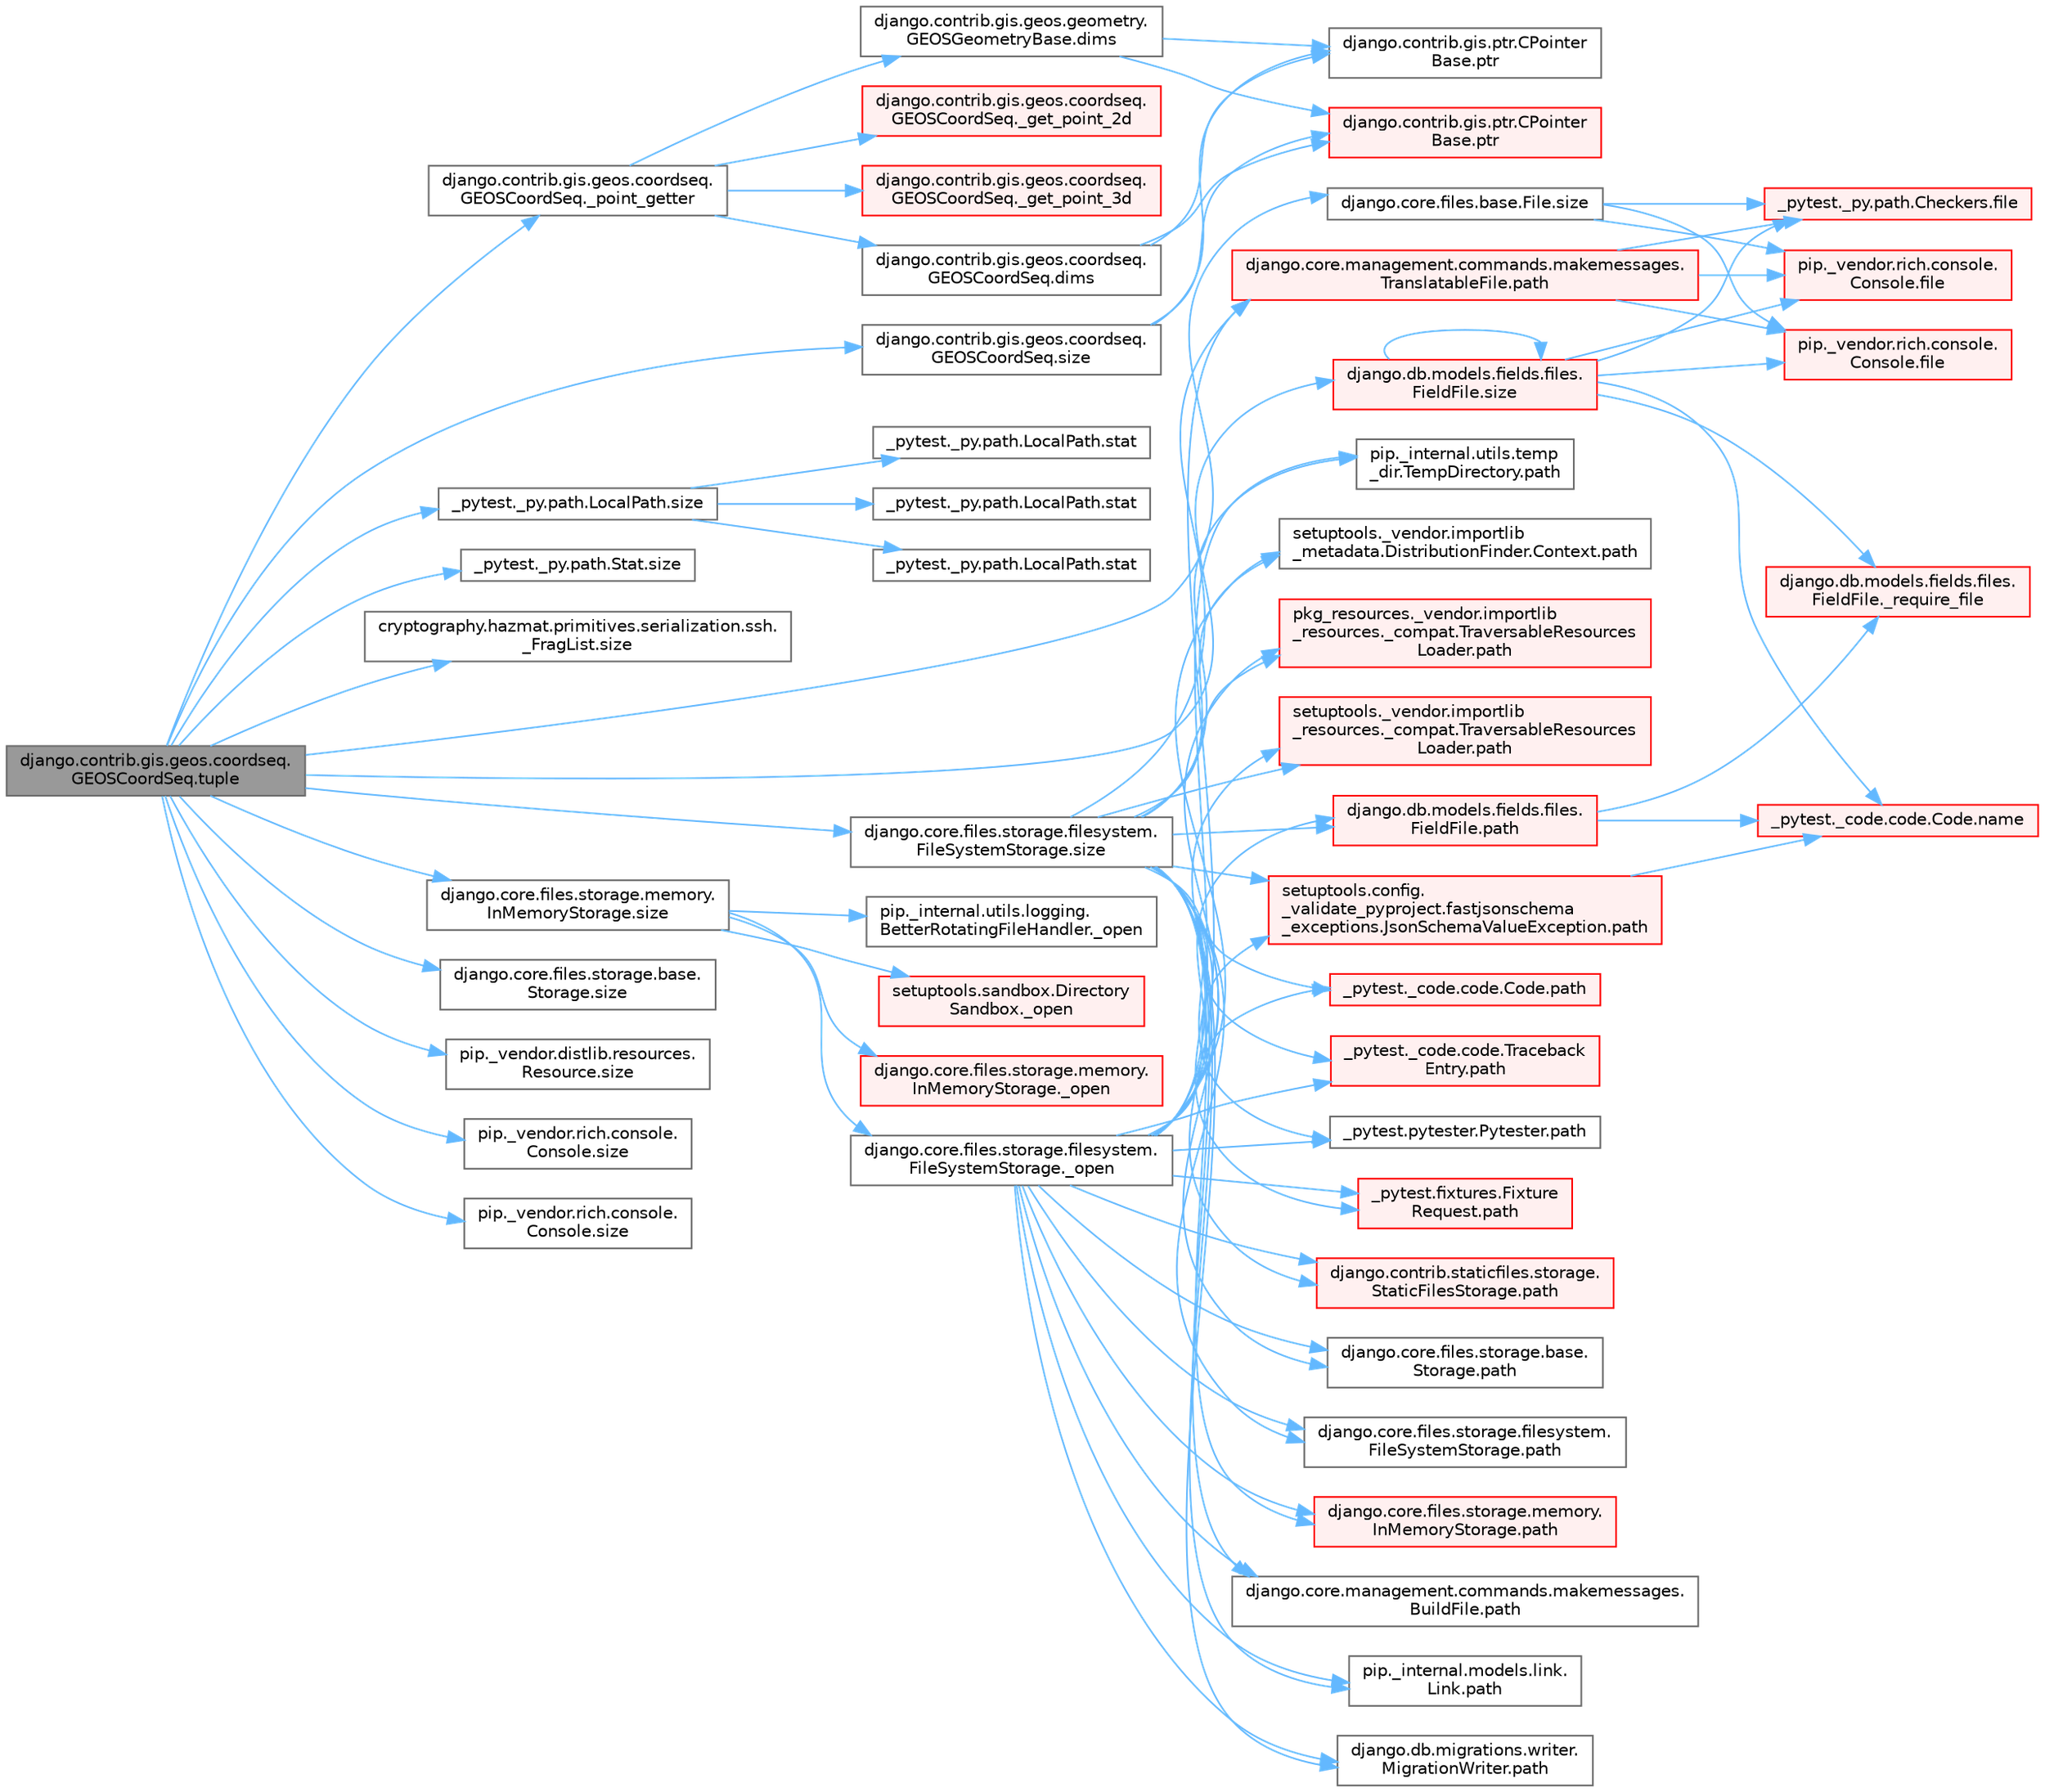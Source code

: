 digraph "django.contrib.gis.geos.coordseq.GEOSCoordSeq.tuple"
{
 // LATEX_PDF_SIZE
  bgcolor="transparent";
  edge [fontname=Helvetica,fontsize=10,labelfontname=Helvetica,labelfontsize=10];
  node [fontname=Helvetica,fontsize=10,shape=box,height=0.2,width=0.4];
  rankdir="LR";
  Node1 [id="Node000001",label="django.contrib.gis.geos.coordseq.\lGEOSCoordSeq.tuple",height=0.2,width=0.4,color="gray40", fillcolor="grey60", style="filled", fontcolor="black",tooltip=" "];
  Node1 -> Node2 [id="edge1_Node000001_Node000002",color="steelblue1",style="solid",tooltip=" "];
  Node2 [id="Node000002",label="django.contrib.gis.geos.coordseq.\lGEOSCoordSeq._point_getter",height=0.2,width=0.4,color="grey40", fillcolor="white", style="filled",URL="$classdjango_1_1contrib_1_1gis_1_1geos_1_1coordseq_1_1_g_e_o_s_coord_seq.html#a48cc169212458647a003cee186c08fd5",tooltip=" "];
  Node2 -> Node3 [id="edge2_Node000002_Node000003",color="steelblue1",style="solid",tooltip=" "];
  Node3 [id="Node000003",label="django.contrib.gis.geos.coordseq.\lGEOSCoordSeq._get_point_2d",height=0.2,width=0.4,color="red", fillcolor="#FFF0F0", style="filled",URL="$classdjango_1_1contrib_1_1gis_1_1geos_1_1coordseq_1_1_g_e_o_s_coord_seq.html#a857451981f1065d17a7ebd9c75f4c6b3",tooltip=" "];
  Node2 -> Node9 [id="edge3_Node000002_Node000009",color="steelblue1",style="solid",tooltip=" "];
  Node9 [id="Node000009",label="django.contrib.gis.geos.coordseq.\lGEOSCoordSeq._get_point_3d",height=0.2,width=0.4,color="red", fillcolor="#FFF0F0", style="filled",URL="$classdjango_1_1contrib_1_1gis_1_1geos_1_1coordseq_1_1_g_e_o_s_coord_seq.html#a46fdcf149c39b8939dac96a358a631b5",tooltip=" "];
  Node2 -> Node11 [id="edge4_Node000002_Node000011",color="steelblue1",style="solid",tooltip=" "];
  Node11 [id="Node000011",label="django.contrib.gis.geos.coordseq.\lGEOSCoordSeq.dims",height=0.2,width=0.4,color="grey40", fillcolor="white", style="filled",URL="$classdjango_1_1contrib_1_1gis_1_1geos_1_1coordseq_1_1_g_e_o_s_coord_seq.html#a838e00178a5e7b0829995c4ee08989d3",tooltip=" "];
  Node11 -> Node6 [id="edge5_Node000011_Node000006",color="steelblue1",style="solid",tooltip=" "];
  Node6 [id="Node000006",label="django.contrib.gis.ptr.CPointer\lBase.ptr",height=0.2,width=0.4,color="red", fillcolor="#FFF0F0", style="filled",URL="$classdjango_1_1contrib_1_1gis_1_1ptr_1_1_c_pointer_base.html#a55873c889d27c42497c5a832c24e041b",tooltip=" "];
  Node11 -> Node8 [id="edge6_Node000011_Node000008",color="steelblue1",style="solid",tooltip=" "];
  Node8 [id="Node000008",label="django.contrib.gis.ptr.CPointer\lBase.ptr",height=0.2,width=0.4,color="grey40", fillcolor="white", style="filled",URL="$classdjango_1_1contrib_1_1gis_1_1ptr_1_1_c_pointer_base.html#a73d2e45828ab4d985549c571852996fa",tooltip=" "];
  Node2 -> Node12 [id="edge7_Node000002_Node000012",color="steelblue1",style="solid",tooltip=" "];
  Node12 [id="Node000012",label="django.contrib.gis.geos.geometry.\lGEOSGeometryBase.dims",height=0.2,width=0.4,color="grey40", fillcolor="white", style="filled",URL="$classdjango_1_1contrib_1_1gis_1_1geos_1_1geometry_1_1_g_e_o_s_geometry_base.html#a5096452329ee0d46fa68b61f8b84825b",tooltip=" "];
  Node12 -> Node6 [id="edge8_Node000012_Node000006",color="steelblue1",style="solid",tooltip=" "];
  Node12 -> Node8 [id="edge9_Node000012_Node000008",color="steelblue1",style="solid",tooltip=" "];
  Node1 -> Node13 [id="edge10_Node000001_Node000013",color="steelblue1",style="solid",tooltip=" "];
  Node13 [id="Node000013",label="_pytest._py.path.LocalPath.size",height=0.2,width=0.4,color="grey40", fillcolor="white", style="filled",URL="$class__pytest_1_1__py_1_1path_1_1_local_path.html#a01312293d7ed99c7153402aa1c228012",tooltip=" "];
  Node13 -> Node14 [id="edge11_Node000013_Node000014",color="steelblue1",style="solid",tooltip=" "];
  Node14 [id="Node000014",label="_pytest._py.path.LocalPath.stat",height=0.2,width=0.4,color="grey40", fillcolor="white", style="filled",URL="$class__pytest_1_1__py_1_1path_1_1_local_path.html#a145ecd9c3ed3cd34920b230208085c2c",tooltip=" "];
  Node13 -> Node15 [id="edge12_Node000013_Node000015",color="steelblue1",style="solid",tooltip=" "];
  Node15 [id="Node000015",label="_pytest._py.path.LocalPath.stat",height=0.2,width=0.4,color="grey40", fillcolor="white", style="filled",URL="$class__pytest_1_1__py_1_1path_1_1_local_path.html#a9154d645f61377b8d03ec6dc645b748e",tooltip=" "];
  Node13 -> Node16 [id="edge13_Node000013_Node000016",color="steelblue1",style="solid",tooltip=" "];
  Node16 [id="Node000016",label="_pytest._py.path.LocalPath.stat",height=0.2,width=0.4,color="grey40", fillcolor="white", style="filled",URL="$class__pytest_1_1__py_1_1path_1_1_local_path.html#af160fd9c49c4eaf2024f17cea3a726a8",tooltip=" "];
  Node1 -> Node17 [id="edge14_Node000001_Node000017",color="steelblue1",style="solid",tooltip=" "];
  Node17 [id="Node000017",label="_pytest._py.path.Stat.size",height=0.2,width=0.4,color="grey40", fillcolor="white", style="filled",URL="$class__pytest_1_1__py_1_1path_1_1_stat.html#a206ba7bd29fc72352b3af66d7a7aafef",tooltip=" "];
  Node1 -> Node18 [id="edge15_Node000001_Node000018",color="steelblue1",style="solid",tooltip=" "];
  Node18 [id="Node000018",label="cryptography.hazmat.primitives.serialization.ssh.\l_FragList.size",height=0.2,width=0.4,color="grey40", fillcolor="white", style="filled",URL="$classcryptography_1_1hazmat_1_1primitives_1_1serialization_1_1ssh_1_1___frag_list.html#a7e9d0a2bab129dc613ec19fe73f24252",tooltip=" "];
  Node1 -> Node19 [id="edge16_Node000001_Node000019",color="steelblue1",style="solid",tooltip=" "];
  Node19 [id="Node000019",label="django.contrib.gis.geos.coordseq.\lGEOSCoordSeq.size",height=0.2,width=0.4,color="grey40", fillcolor="white", style="filled",URL="$classdjango_1_1contrib_1_1gis_1_1geos_1_1coordseq_1_1_g_e_o_s_coord_seq.html#a918c80def6f7235c7da41e8aaf614fa6",tooltip=" "];
  Node19 -> Node6 [id="edge17_Node000019_Node000006",color="steelblue1",style="solid",tooltip=" "];
  Node19 -> Node8 [id="edge18_Node000019_Node000008",color="steelblue1",style="solid",tooltip=" "];
  Node1 -> Node20 [id="edge19_Node000001_Node000020",color="steelblue1",style="solid",tooltip=" "];
  Node20 [id="Node000020",label="django.core.files.base.File.size",height=0.2,width=0.4,color="grey40", fillcolor="white", style="filled",URL="$classdjango_1_1core_1_1files_1_1base_1_1_file.html#abe624c2bbb9a5c895e8d99ec7de4fd3d",tooltip=" "];
  Node20 -> Node21 [id="edge20_Node000020_Node000021",color="steelblue1",style="solid",tooltip=" "];
  Node21 [id="Node000021",label="_pytest._py.path.Checkers.file",height=0.2,width=0.4,color="red", fillcolor="#FFF0F0", style="filled",URL="$class__pytest_1_1__py_1_1path_1_1_checkers.html#a53705ca38cbf2fb29d34914af4b5003d",tooltip=" "];
  Node20 -> Node23 [id="edge21_Node000020_Node000023",color="steelblue1",style="solid",tooltip=" "];
  Node23 [id="Node000023",label="pip._vendor.rich.console.\lConsole.file",height=0.2,width=0.4,color="red", fillcolor="#FFF0F0", style="filled",URL="$classpip_1_1__vendor_1_1rich_1_1console_1_1_console.html#af37c1c8bfe4a9b4dcd3b0ff2d14357bf",tooltip=" "];
  Node20 -> Node27 [id="edge22_Node000020_Node000027",color="steelblue1",style="solid",tooltip=" "];
  Node27 [id="Node000027",label="pip._vendor.rich.console.\lConsole.file",height=0.2,width=0.4,color="red", fillcolor="#FFF0F0", style="filled",URL="$classpip_1_1__vendor_1_1rich_1_1console_1_1_console.html#aeea14249658b94049a5be89c15fd5bc1",tooltip=" "];
  Node1 -> Node28 [id="edge23_Node000001_Node000028",color="steelblue1",style="solid",tooltip=" "];
  Node28 [id="Node000028",label="django.core.files.storage.base.\lStorage.size",height=0.2,width=0.4,color="grey40", fillcolor="white", style="filled",URL="$classdjango_1_1core_1_1files_1_1storage_1_1base_1_1_storage.html#a135bb0f4147e20b20d038cdc2304dd78",tooltip=" "];
  Node1 -> Node29 [id="edge24_Node000001_Node000029",color="steelblue1",style="solid",tooltip=" "];
  Node29 [id="Node000029",label="django.core.files.storage.filesystem.\lFileSystemStorage.size",height=0.2,width=0.4,color="grey40", fillcolor="white", style="filled",URL="$classdjango_1_1core_1_1files_1_1storage_1_1filesystem_1_1_file_system_storage.html#a6e5dbaebdedc839f8a2869922a7181de",tooltip=" "];
  Node29 -> Node30 [id="edge25_Node000029_Node000030",color="steelblue1",style="solid",tooltip=" "];
  Node30 [id="Node000030",label="_pytest._code.code.Code.path",height=0.2,width=0.4,color="red", fillcolor="#FFF0F0", style="filled",URL="$class__pytest_1_1__code_1_1code_1_1_code.html#a1dae55e90750fe77c7517f806a14d864",tooltip=" "];
  Node29 -> Node41 [id="edge26_Node000029_Node000041",color="steelblue1",style="solid",tooltip=" "];
  Node41 [id="Node000041",label="_pytest._code.code.Traceback\lEntry.path",height=0.2,width=0.4,color="red", fillcolor="#FFF0F0", style="filled",URL="$class__pytest_1_1__code_1_1code_1_1_traceback_entry.html#a5a88b9ae4623733566450a9e7d8387c0",tooltip=" "];
  Node29 -> Node43 [id="edge27_Node000029_Node000043",color="steelblue1",style="solid",tooltip=" "];
  Node43 [id="Node000043",label="_pytest.fixtures.Fixture\lRequest.path",height=0.2,width=0.4,color="red", fillcolor="#FFF0F0", style="filled",URL="$class__pytest_1_1fixtures_1_1_fixture_request.html#a6f6db59812d121b54cd67d5e434e1451",tooltip=" "];
  Node29 -> Node49 [id="edge28_Node000029_Node000049",color="steelblue1",style="solid",tooltip=" "];
  Node49 [id="Node000049",label="_pytest.pytester.Pytester.path",height=0.2,width=0.4,color="grey40", fillcolor="white", style="filled",URL="$class__pytest_1_1pytester_1_1_pytester.html#a403c804f74a87f5e5705774fa896cc1f",tooltip=" "];
  Node29 -> Node50 [id="edge29_Node000029_Node000050",color="steelblue1",style="solid",tooltip=" "];
  Node50 [id="Node000050",label="django.contrib.staticfiles.storage.\lStaticFilesStorage.path",height=0.2,width=0.4,color="red", fillcolor="#FFF0F0", style="filled",URL="$classdjango_1_1contrib_1_1staticfiles_1_1storage_1_1_static_files_storage.html#a4e96cc92fbde7423d1b74f3a50fc0bf6",tooltip=" "];
  Node29 -> Node487 [id="edge30_Node000029_Node000487",color="steelblue1",style="solid",tooltip=" "];
  Node487 [id="Node000487",label="django.core.files.storage.base.\lStorage.path",height=0.2,width=0.4,color="grey40", fillcolor="white", style="filled",URL="$classdjango_1_1core_1_1files_1_1storage_1_1base_1_1_storage.html#a9be8d49a55131dbbab2c5fd57f7e772c",tooltip=" "];
  Node29 -> Node488 [id="edge31_Node000029_Node000488",color="steelblue1",style="solid",tooltip=" "];
  Node488 [id="Node000488",label="django.core.files.storage.filesystem.\lFileSystemStorage.path",height=0.2,width=0.4,color="grey40", fillcolor="white", style="filled",URL="$classdjango_1_1core_1_1files_1_1storage_1_1filesystem_1_1_file_system_storage.html#abf8a7e88eedec3e1b2ea965cc0858d17",tooltip=" "];
  Node29 -> Node489 [id="edge32_Node000029_Node000489",color="steelblue1",style="solid",tooltip=" "];
  Node489 [id="Node000489",label="django.core.files.storage.memory.\lInMemoryStorage.path",height=0.2,width=0.4,color="red", fillcolor="#FFF0F0", style="filled",URL="$classdjango_1_1core_1_1files_1_1storage_1_1memory_1_1_in_memory_storage.html#a466c8e28fd11839318d2e4454b8ef89f",tooltip=" "];
  Node29 -> Node493 [id="edge33_Node000029_Node000493",color="steelblue1",style="solid",tooltip=" "];
  Node493 [id="Node000493",label="django.core.management.commands.makemessages.\lBuildFile.path",height=0.2,width=0.4,color="grey40", fillcolor="white", style="filled",URL="$classdjango_1_1core_1_1management_1_1commands_1_1makemessages_1_1_build_file.html#ac06388718e902543bc00a7c6565105fc",tooltip=" "];
  Node29 -> Node494 [id="edge34_Node000029_Node000494",color="steelblue1",style="solid",tooltip=" "];
  Node494 [id="Node000494",label="django.core.management.commands.makemessages.\lTranslatableFile.path",height=0.2,width=0.4,color="red", fillcolor="#FFF0F0", style="filled",URL="$classdjango_1_1core_1_1management_1_1commands_1_1makemessages_1_1_translatable_file.html#ad851d5e6b8a65f5915ccfd4a30fb8026",tooltip=" "];
  Node494 -> Node21 [id="edge35_Node000494_Node000021",color="steelblue1",style="solid",tooltip=" "];
  Node494 -> Node23 [id="edge36_Node000494_Node000023",color="steelblue1",style="solid",tooltip=" "];
  Node494 -> Node27 [id="edge37_Node000494_Node000027",color="steelblue1",style="solid",tooltip=" "];
  Node29 -> Node495 [id="edge38_Node000029_Node000495",color="steelblue1",style="solid",tooltip=" "];
  Node495 [id="Node000495",label="django.db.migrations.writer.\lMigrationWriter.path",height=0.2,width=0.4,color="grey40", fillcolor="white", style="filled",URL="$classdjango_1_1db_1_1migrations_1_1writer_1_1_migration_writer.html#a45469d67e8f80996c982470d36136184",tooltip=" "];
  Node29 -> Node496 [id="edge39_Node000029_Node000496",color="steelblue1",style="solid",tooltip=" "];
  Node496 [id="Node000496",label="django.db.models.fields.files.\lFieldFile.path",height=0.2,width=0.4,color="red", fillcolor="#FFF0F0", style="filled",URL="$classdjango_1_1db_1_1models_1_1fields_1_1files_1_1_field_file.html#ae91c4ed0643fb9bd8959d0db8eb44f80",tooltip=" "];
  Node496 -> Node497 [id="edge40_Node000496_Node000497",color="steelblue1",style="solid",tooltip=" "];
  Node497 [id="Node000497",label="django.db.models.fields.files.\lFieldFile._require_file",height=0.2,width=0.4,color="red", fillcolor="#FFF0F0", style="filled",URL="$classdjango_1_1db_1_1models_1_1fields_1_1files_1_1_field_file.html#a1cac893f5b8a18de2457265f1bf93b47",tooltip=" "];
  Node496 -> Node415 [id="edge41_Node000496_Node000415",color="steelblue1",style="solid",tooltip=" "];
  Node415 [id="Node000415",label="_pytest._code.code.Code.name",height=0.2,width=0.4,color="red", fillcolor="#FFF0F0", style="filled",URL="$class__pytest_1_1__code_1_1code_1_1_code.html#a1f3cbc53ca6df4a1bab12183694b6e78",tooltip=" "];
  Node29 -> Node592 [id="edge42_Node000029_Node000592",color="steelblue1",style="solid",tooltip=" "];
  Node592 [id="Node000592",label="pip._internal.models.link.\lLink.path",height=0.2,width=0.4,color="grey40", fillcolor="white", style="filled",URL="$classpip_1_1__internal_1_1models_1_1link_1_1_link.html#a30f454216dcb615e3ed986238490f180",tooltip=" "];
  Node29 -> Node593 [id="edge43_Node000029_Node000593",color="steelblue1",style="solid",tooltip=" "];
  Node593 [id="Node000593",label="pip._internal.utils.temp\l_dir.TempDirectory.path",height=0.2,width=0.4,color="grey40", fillcolor="white", style="filled",URL="$classpip_1_1__internal_1_1utils_1_1temp__dir_1_1_temp_directory.html#afe6b2d95c070c6570957de5696ff3a6e",tooltip=" "];
  Node29 -> Node594 [id="edge44_Node000029_Node000594",color="steelblue1",style="solid",tooltip=" "];
  Node594 [id="Node000594",label="pkg_resources._vendor.importlib\l_resources._compat.TraversableResources\lLoader.path",height=0.2,width=0.4,color="red", fillcolor="#FFF0F0", style="filled",URL="$classpkg__resources_1_1__vendor_1_1importlib__resources_1_1__compat_1_1_traversable_resources_loader.html#acfc17872a53cbe02f6c34eda2bb162f2",tooltip=" "];
  Node29 -> Node596 [id="edge45_Node000029_Node000596",color="steelblue1",style="solid",tooltip=" "];
  Node596 [id="Node000596",label="setuptools._vendor.importlib\l_metadata.DistributionFinder.Context.path",height=0.2,width=0.4,color="grey40", fillcolor="white", style="filled",URL="$classsetuptools_1_1__vendor_1_1importlib__metadata_1_1_distribution_finder_1_1_context.html#a84a429ddce40738ea5c0edb53799ee8d",tooltip=" "];
  Node29 -> Node597 [id="edge46_Node000029_Node000597",color="steelblue1",style="solid",tooltip=" "];
  Node597 [id="Node000597",label="setuptools._vendor.importlib\l_resources._compat.TraversableResources\lLoader.path",height=0.2,width=0.4,color="red", fillcolor="#FFF0F0", style="filled",URL="$classsetuptools_1_1__vendor_1_1importlib__resources_1_1__compat_1_1_traversable_resources_loader.html#a9b9cf5b6723d48f7a779b6ae71d53699",tooltip=" "];
  Node29 -> Node598 [id="edge47_Node000029_Node000598",color="steelblue1",style="solid",tooltip=" "];
  Node598 [id="Node000598",label="setuptools.config.\l_validate_pyproject.fastjsonschema\l_exceptions.JsonSchemaValueException.path",height=0.2,width=0.4,color="red", fillcolor="#FFF0F0", style="filled",URL="$classsetuptools_1_1config_1_1__validate__pyproject_1_1fastjsonschema__exceptions_1_1_json_schema_value_exception.html#a59179b3d1dc16c7087530bbc10bcf857",tooltip=" "];
  Node598 -> Node415 [id="edge48_Node000598_Node000415",color="steelblue1",style="solid",tooltip=" "];
  Node1 -> Node1741 [id="edge49_Node000001_Node001741",color="steelblue1",style="solid",tooltip=" "];
  Node1741 [id="Node001741",label="django.core.files.storage.memory.\lInMemoryStorage.size",height=0.2,width=0.4,color="grey40", fillcolor="white", style="filled",URL="$classdjango_1_1core_1_1files_1_1storage_1_1memory_1_1_in_memory_storage.html#ac6691324035626377fb3989472a673be",tooltip=" "];
  Node1741 -> Node486 [id="edge50_Node001741_Node000486",color="steelblue1",style="solid",tooltip=" "];
  Node486 [id="Node000486",label="django.core.files.storage.filesystem.\lFileSystemStorage._open",height=0.2,width=0.4,color="grey40", fillcolor="white", style="filled",URL="$classdjango_1_1core_1_1files_1_1storage_1_1filesystem_1_1_file_system_storage.html#ae445f45c773bb251ff7fe2250623a527",tooltip=" "];
  Node486 -> Node30 [id="edge51_Node000486_Node000030",color="steelblue1",style="solid",tooltip=" "];
  Node486 -> Node41 [id="edge52_Node000486_Node000041",color="steelblue1",style="solid",tooltip=" "];
  Node486 -> Node43 [id="edge53_Node000486_Node000043",color="steelblue1",style="solid",tooltip=" "];
  Node486 -> Node49 [id="edge54_Node000486_Node000049",color="steelblue1",style="solid",tooltip=" "];
  Node486 -> Node50 [id="edge55_Node000486_Node000050",color="steelblue1",style="solid",tooltip=" "];
  Node486 -> Node487 [id="edge56_Node000486_Node000487",color="steelblue1",style="solid",tooltip=" "];
  Node486 -> Node488 [id="edge57_Node000486_Node000488",color="steelblue1",style="solid",tooltip=" "];
  Node486 -> Node489 [id="edge58_Node000486_Node000489",color="steelblue1",style="solid",tooltip=" "];
  Node486 -> Node493 [id="edge59_Node000486_Node000493",color="steelblue1",style="solid",tooltip=" "];
  Node486 -> Node494 [id="edge60_Node000486_Node000494",color="steelblue1",style="solid",tooltip=" "];
  Node486 -> Node495 [id="edge61_Node000486_Node000495",color="steelblue1",style="solid",tooltip=" "];
  Node486 -> Node496 [id="edge62_Node000486_Node000496",color="steelblue1",style="solid",tooltip=" "];
  Node486 -> Node592 [id="edge63_Node000486_Node000592",color="steelblue1",style="solid",tooltip=" "];
  Node486 -> Node593 [id="edge64_Node000486_Node000593",color="steelblue1",style="solid",tooltip=" "];
  Node486 -> Node594 [id="edge65_Node000486_Node000594",color="steelblue1",style="solid",tooltip=" "];
  Node486 -> Node596 [id="edge66_Node000486_Node000596",color="steelblue1",style="solid",tooltip=" "];
  Node486 -> Node597 [id="edge67_Node000486_Node000597",color="steelblue1",style="solid",tooltip=" "];
  Node486 -> Node598 [id="edge68_Node000486_Node000598",color="steelblue1",style="solid",tooltip=" "];
  Node1741 -> Node1742 [id="edge69_Node001741_Node001742",color="steelblue1",style="solid",tooltip=" "];
  Node1742 [id="Node001742",label="django.core.files.storage.memory.\lInMemoryStorage._open",height=0.2,width=0.4,color="red", fillcolor="#FFF0F0", style="filled",URL="$classdjango_1_1core_1_1files_1_1storage_1_1memory_1_1_in_memory_storage.html#a231590e7e3409983dc531aeb9708daeb",tooltip=" "];
  Node1741 -> Node1754 [id="edge70_Node001741_Node001754",color="steelblue1",style="solid",tooltip=" "];
  Node1754 [id="Node001754",label="pip._internal.utils.logging.\lBetterRotatingFileHandler._open",height=0.2,width=0.4,color="grey40", fillcolor="white", style="filled",URL="$classpip_1_1__internal_1_1utils_1_1logging_1_1_better_rotating_file_handler.html#a8278365da0e76c96156783f3abec969b",tooltip=" "];
  Node1741 -> Node1755 [id="edge71_Node001741_Node001755",color="steelblue1",style="solid",tooltip=" "];
  Node1755 [id="Node001755",label="setuptools.sandbox.Directory\lSandbox._open",height=0.2,width=0.4,color="red", fillcolor="#FFF0F0", style="filled",URL="$classsetuptools_1_1sandbox_1_1_directory_sandbox.html#adde036059e5fcd0e0655278d744b99db",tooltip=" "];
  Node1 -> Node1756 [id="edge72_Node000001_Node001756",color="steelblue1",style="solid",tooltip=" "];
  Node1756 [id="Node001756",label="django.db.models.fields.files.\lFieldFile.size",height=0.2,width=0.4,color="red", fillcolor="#FFF0F0", style="filled",URL="$classdjango_1_1db_1_1models_1_1fields_1_1files_1_1_field_file.html#aea23a57308858c3cbc573c67f2ab9b74",tooltip=" "];
  Node1756 -> Node497 [id="edge73_Node001756_Node000497",color="steelblue1",style="solid",tooltip=" "];
  Node1756 -> Node21 [id="edge74_Node001756_Node000021",color="steelblue1",style="solid",tooltip=" "];
  Node1756 -> Node23 [id="edge75_Node001756_Node000023",color="steelblue1",style="solid",tooltip=" "];
  Node1756 -> Node27 [id="edge76_Node001756_Node000027",color="steelblue1",style="solid",tooltip=" "];
  Node1756 -> Node415 [id="edge77_Node001756_Node000415",color="steelblue1",style="solid",tooltip=" "];
  Node1756 -> Node1756 [id="edge78_Node001756_Node001756",color="steelblue1",style="solid",tooltip=" "];
  Node1 -> Node1757 [id="edge79_Node000001_Node001757",color="steelblue1",style="solid",tooltip=" "];
  Node1757 [id="Node001757",label="pip._vendor.distlib.resources.\lResource.size",height=0.2,width=0.4,color="grey40", fillcolor="white", style="filled",URL="$classpip_1_1__vendor_1_1distlib_1_1resources_1_1_resource.html#a65a294bc884a9f006d465df4a7be732d",tooltip=" "];
  Node1 -> Node1758 [id="edge80_Node000001_Node001758",color="steelblue1",style="solid",tooltip=" "];
  Node1758 [id="Node001758",label="pip._vendor.rich.console.\lConsole.size",height=0.2,width=0.4,color="grey40", fillcolor="white", style="filled",URL="$classpip_1_1__vendor_1_1rich_1_1console_1_1_console.html#a51e25cd9881c627f959a35e7623b81db",tooltip=" "];
  Node1 -> Node1759 [id="edge81_Node000001_Node001759",color="steelblue1",style="solid",tooltip=" "];
  Node1759 [id="Node001759",label="pip._vendor.rich.console.\lConsole.size",height=0.2,width=0.4,color="grey40", fillcolor="white", style="filled",URL="$classpip_1_1__vendor_1_1rich_1_1console_1_1_console.html#ae882677fb24c61ad973112e90fadafa7",tooltip=" "];
}
